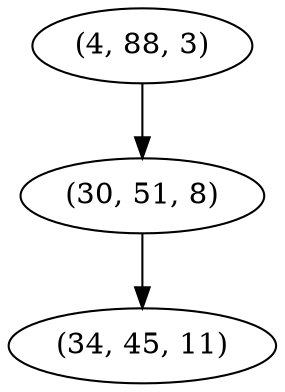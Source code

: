 digraph tree {
    "(4, 88, 3)";
    "(30, 51, 8)";
    "(34, 45, 11)";
    "(4, 88, 3)" -> "(30, 51, 8)";
    "(30, 51, 8)" -> "(34, 45, 11)";
}
